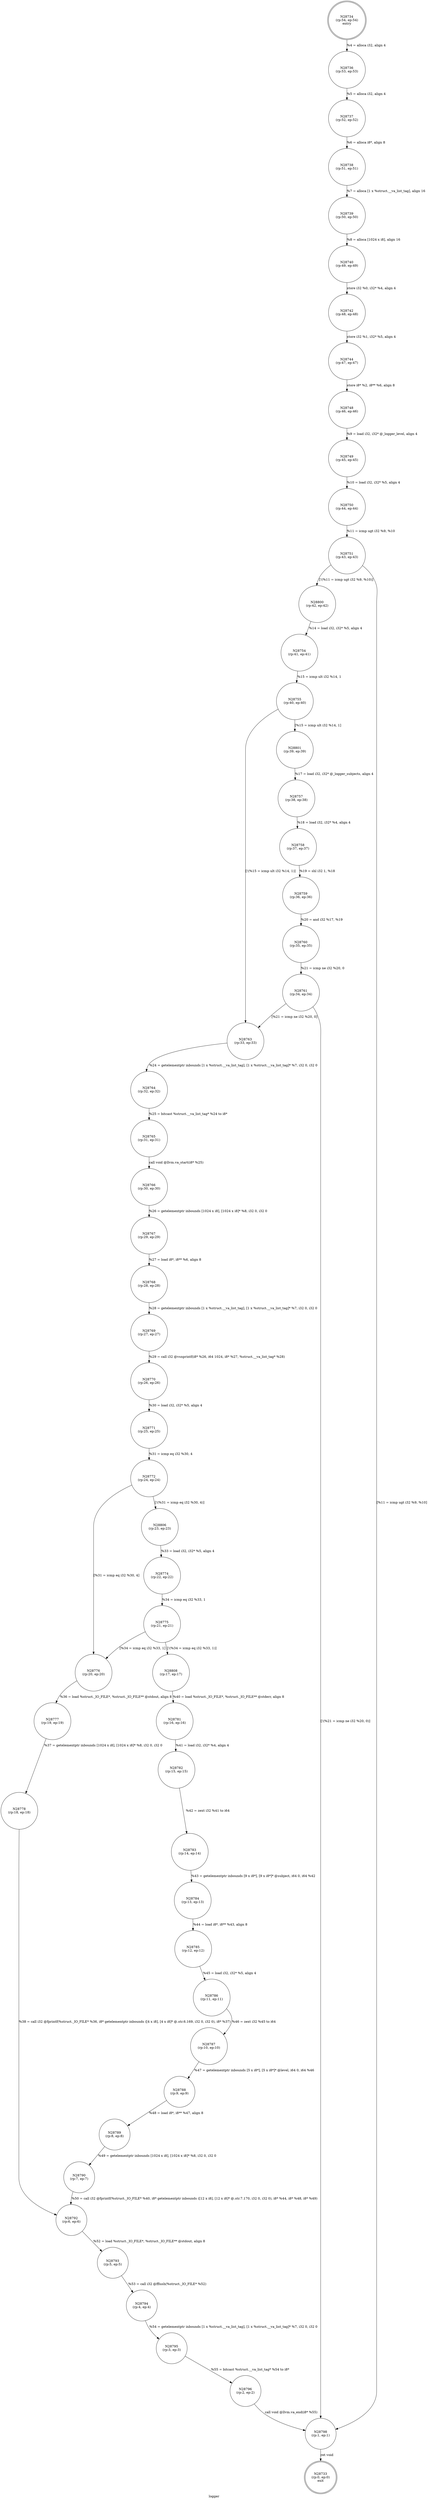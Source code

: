 digraph logger {
label="logger"
28733 [label="N28733\n(rp:0, ep:0)\nexit", shape="doublecircle"]
28734 [label="N28734\n(rp:54, ep:54)\nentry", shape="doublecircle"]
28734 -> 28736 [label="%4 = alloca i32, align 4"]
28736 [label="N28736\n(rp:53, ep:53)", shape="circle"]
28736 -> 28737 [label="%5 = alloca i32, align 4"]
28737 [label="N28737\n(rp:52, ep:52)", shape="circle"]
28737 -> 28738 [label="%6 = alloca i8*, align 8"]
28738 [label="N28738\n(rp:51, ep:51)", shape="circle"]
28738 -> 28739 [label="%7 = alloca [1 x %struct.__va_list_tag], align 16"]
28739 [label="N28739\n(rp:50, ep:50)", shape="circle"]
28739 -> 28740 [label="%8 = alloca [1024 x i8], align 16"]
28740 [label="N28740\n(rp:49, ep:49)", shape="circle"]
28740 -> 28742 [label="store i32 %0, i32* %4, align 4"]
28742 [label="N28742\n(rp:48, ep:48)", shape="circle"]
28742 -> 28744 [label="store i32 %1, i32* %5, align 4"]
28744 [label="N28744\n(rp:47, ep:47)", shape="circle"]
28744 -> 28748 [label="store i8* %2, i8** %6, align 8"]
28748 [label="N28748\n(rp:46, ep:46)", shape="circle"]
28748 -> 28749 [label="%9 = load i32, i32* @_logger_level, align 4"]
28749 [label="N28749\n(rp:45, ep:45)", shape="circle"]
28749 -> 28750 [label="%10 = load i32, i32* %5, align 4"]
28750 [label="N28750\n(rp:44, ep:44)", shape="circle"]
28750 -> 28751 [label="%11 = icmp ugt i32 %9, %10"]
28751 [label="N28751\n(rp:43, ep:43)", shape="circle"]
28751 -> 28800 [label="[!(%11 = icmp ugt i32 %9, %10)]"]
28751 -> 28798 [label="[%11 = icmp ugt i32 %9, %10]"]
28754 [label="N28754\n(rp:41, ep:41)", shape="circle"]
28754 -> 28755 [label="%15 = icmp ult i32 %14, 1"]
28755 [label="N28755\n(rp:40, ep:40)", shape="circle"]
28755 -> 28801 [label="[%15 = icmp ult i32 %14, 1]"]
28755 -> 28763 [label="[!(%15 = icmp ult i32 %14, 1)]"]
28757 [label="N28757\n(rp:38, ep:38)", shape="circle"]
28757 -> 28758 [label="%18 = load i32, i32* %4, align 4"]
28758 [label="N28758\n(rp:37, ep:37)", shape="circle"]
28758 -> 28759 [label="%19 = shl i32 1, %18"]
28759 [label="N28759\n(rp:36, ep:36)", shape="circle"]
28759 -> 28760 [label="%20 = and i32 %17, %19"]
28760 [label="N28760\n(rp:35, ep:35)", shape="circle"]
28760 -> 28761 [label="%21 = icmp ne i32 %20, 0"]
28761 [label="N28761\n(rp:34, ep:34)", shape="circle"]
28761 -> 28763 [label="[%21 = icmp ne i32 %20, 0]"]
28761 -> 28798 [label="[!(%21 = icmp ne i32 %20, 0)]"]
28763 [label="N28763\n(rp:33, ep:33)", shape="circle"]
28763 -> 28764 [label="%24 = getelementptr inbounds [1 x %struct.__va_list_tag], [1 x %struct.__va_list_tag]* %7, i32 0, i32 0"]
28764 [label="N28764\n(rp:32, ep:32)", shape="circle"]
28764 -> 28765 [label="%25 = bitcast %struct.__va_list_tag* %24 to i8*"]
28765 [label="N28765\n(rp:31, ep:31)", shape="circle"]
28765 -> 28766 [label="call void @llvm.va_start(i8* %25)"]
28766 [label="N28766\n(rp:30, ep:30)", shape="circle"]
28766 -> 28767 [label="%26 = getelementptr inbounds [1024 x i8], [1024 x i8]* %8, i32 0, i32 0"]
28767 [label="N28767\n(rp:29, ep:29)", shape="circle"]
28767 -> 28768 [label="%27 = load i8*, i8** %6, align 8"]
28768 [label="N28768\n(rp:28, ep:28)", shape="circle"]
28768 -> 28769 [label="%28 = getelementptr inbounds [1 x %struct.__va_list_tag], [1 x %struct.__va_list_tag]* %7, i32 0, i32 0"]
28769 [label="N28769\n(rp:27, ep:27)", shape="circle"]
28769 -> 28770 [label="%29 = call i32 @vsnprintf(i8* %26, i64 1024, i8* %27, %struct.__va_list_tag* %28)"]
28770 [label="N28770\n(rp:26, ep:26)", shape="circle"]
28770 -> 28771 [label="%30 = load i32, i32* %5, align 4"]
28771 [label="N28771\n(rp:25, ep:25)", shape="circle"]
28771 -> 28772 [label="%31 = icmp eq i32 %30, 4"]
28772 [label="N28772\n(rp:24, ep:24)", shape="circle"]
28772 -> 28806 [label="[!(%31 = icmp eq i32 %30, 4)]"]
28772 -> 28776 [label="[%31 = icmp eq i32 %30, 4]"]
28774 [label="N28774\n(rp:22, ep:22)", shape="circle"]
28774 -> 28775 [label="%34 = icmp eq i32 %33, 1"]
28775 [label="N28775\n(rp:21, ep:21)", shape="circle"]
28775 -> 28808 [label="[!(%34 = icmp eq i32 %33, 1)]"]
28775 -> 28776 [label="[%34 = icmp eq i32 %33, 1]"]
28776 [label="N28776\n(rp:20, ep:20)", shape="circle"]
28776 -> 28777 [label="%36 = load %struct._IO_FILE*, %struct._IO_FILE** @stdout, align 8"]
28777 [label="N28777\n(rp:19, ep:19)", shape="circle"]
28777 -> 28778 [label="%37 = getelementptr inbounds [1024 x i8], [1024 x i8]* %8, i32 0, i32 0"]
28778 [label="N28778\n(rp:18, ep:18)", shape="circle"]
28778 -> 28792 [label="%38 = call i32 @fprintf(%struct._IO_FILE* %36, i8* getelementptr inbounds ([4 x i8], [4 x i8]* @.str.6.169, i32 0, i32 0), i8* %37)"]
28781 [label="N28781\n(rp:16, ep:16)", shape="circle"]
28781 -> 28782 [label="%41 = load i32, i32* %4, align 4"]
28782 [label="N28782\n(rp:15, ep:15)", shape="circle"]
28782 -> 28783 [label="%42 = zext i32 %41 to i64"]
28783 [label="N28783\n(rp:14, ep:14)", shape="circle"]
28783 -> 28784 [label="%43 = getelementptr inbounds [9 x i8*], [9 x i8*]* @subject, i64 0, i64 %42"]
28784 [label="N28784\n(rp:13, ep:13)", shape="circle"]
28784 -> 28785 [label="%44 = load i8*, i8** %43, align 8"]
28785 [label="N28785\n(rp:12, ep:12)", shape="circle"]
28785 -> 28786 [label="%45 = load i32, i32* %5, align 4"]
28786 [label="N28786\n(rp:11, ep:11)", shape="circle"]
28786 -> 28787 [label="%46 = zext i32 %45 to i64"]
28787 [label="N28787\n(rp:10, ep:10)", shape="circle"]
28787 -> 28788 [label="%47 = getelementptr inbounds [5 x i8*], [5 x i8*]* @level, i64 0, i64 %46"]
28788 [label="N28788\n(rp:9, ep:9)", shape="circle"]
28788 -> 28789 [label="%48 = load i8*, i8** %47, align 8"]
28789 [label="N28789\n(rp:8, ep:8)", shape="circle"]
28789 -> 28790 [label="%49 = getelementptr inbounds [1024 x i8], [1024 x i8]* %8, i32 0, i32 0"]
28790 [label="N28790\n(rp:7, ep:7)", shape="circle"]
28790 -> 28792 [label="%50 = call i32 @fprintf(%struct._IO_FILE* %40, i8* getelementptr inbounds ([12 x i8], [12 x i8]* @.str.7.170, i32 0, i32 0), i8* %44, i8* %48, i8* %49)"]
28792 [label="N28792\n(rp:6, ep:6)", shape="circle"]
28792 -> 28793 [label="%52 = load %struct._IO_FILE*, %struct._IO_FILE** @stdout, align 8"]
28793 [label="N28793\n(rp:5, ep:5)", shape="circle"]
28793 -> 28794 [label="%53 = call i32 @fflush(%struct._IO_FILE* %52)"]
28794 [label="N28794\n(rp:4, ep:4)", shape="circle"]
28794 -> 28795 [label="%54 = getelementptr inbounds [1 x %struct.__va_list_tag], [1 x %struct.__va_list_tag]* %7, i32 0, i32 0"]
28795 [label="N28795\n(rp:3, ep:3)", shape="circle"]
28795 -> 28796 [label="%55 = bitcast %struct.__va_list_tag* %54 to i8*"]
28796 [label="N28796\n(rp:2, ep:2)", shape="circle"]
28796 -> 28798 [label="call void @llvm.va_end(i8* %55)"]
28798 [label="N28798\n(rp:1, ep:1)", shape="circle"]
28798 -> 28733 [label="ret void"]
28800 [label="N28800\n(rp:42, ep:42)", shape="circle"]
28800 -> 28754 [label="%14 = load i32, i32* %5, align 4"]
28801 [label="N28801\n(rp:39, ep:39)", shape="circle"]
28801 -> 28757 [label="%17 = load i32, i32* @_logger_subjects, align 4"]
28806 [label="N28806\n(rp:23, ep:23)", shape="circle"]
28806 -> 28774 [label="%33 = load i32, i32* %5, align 4"]
28808 [label="N28808\n(rp:17, ep:17)", shape="circle"]
28808 -> 28781 [label="%40 = load %struct._IO_FILE*, %struct._IO_FILE** @stderr, align 8"]
}
